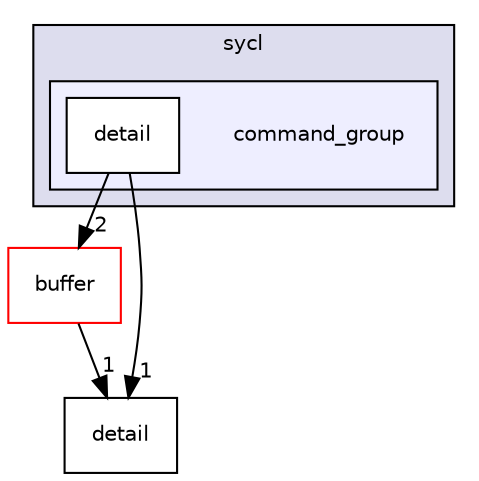 digraph "include/CL/sycl/command_group" {
  bgcolor=transparent;
  compound=true
  node [ fontsize="10", fontname="Helvetica"];
  edge [ labelfontsize="10", labelfontname="Helvetica"];
  subgraph clusterdir_4bef967d9c7eaa2325e916f612585166 {
    graph [ bgcolor="#ddddee", pencolor="black", label="sycl" fontname="Helvetica", fontsize="10", URL="dir_4bef967d9c7eaa2325e916f612585166.html"]
  subgraph clusterdir_144b173137fa286a573ffeb1b3d606f5 {
    graph [ bgcolor="#eeeeff", pencolor="black", label="" URL="dir_144b173137fa286a573ffeb1b3d606f5.html"];
    dir_144b173137fa286a573ffeb1b3d606f5 [shape=plaintext label="command_group"];
    dir_4bfebec159d146a66d25ff619c6ec2d7 [shape=box label="detail" color="black" fillcolor="white" style="filled" URL="dir_4bfebec159d146a66d25ff619c6ec2d7.html"];
  }
  }
  dir_ee73d349f9413f05016cb54cbbef310d [shape=box label="buffer" color="red" URL="dir_ee73d349f9413f05016cb54cbbef310d.html"];
  dir_9b6d7024eea66e98eb7c621176d4b6ba [shape=box label="detail" URL="dir_9b6d7024eea66e98eb7c621176d4b6ba.html"];
  dir_ee73d349f9413f05016cb54cbbef310d->dir_9b6d7024eea66e98eb7c621176d4b6ba [headlabel="1", labeldistance=1.5 headhref="dir_000007_000011.html"];
  dir_4bfebec159d146a66d25ff619c6ec2d7->dir_ee73d349f9413f05016cb54cbbef310d [headlabel="2", labeldistance=1.5 headhref="dir_000010_000007.html"];
  dir_4bfebec159d146a66d25ff619c6ec2d7->dir_9b6d7024eea66e98eb7c621176d4b6ba [headlabel="1", labeldistance=1.5 headhref="dir_000010_000011.html"];
}
